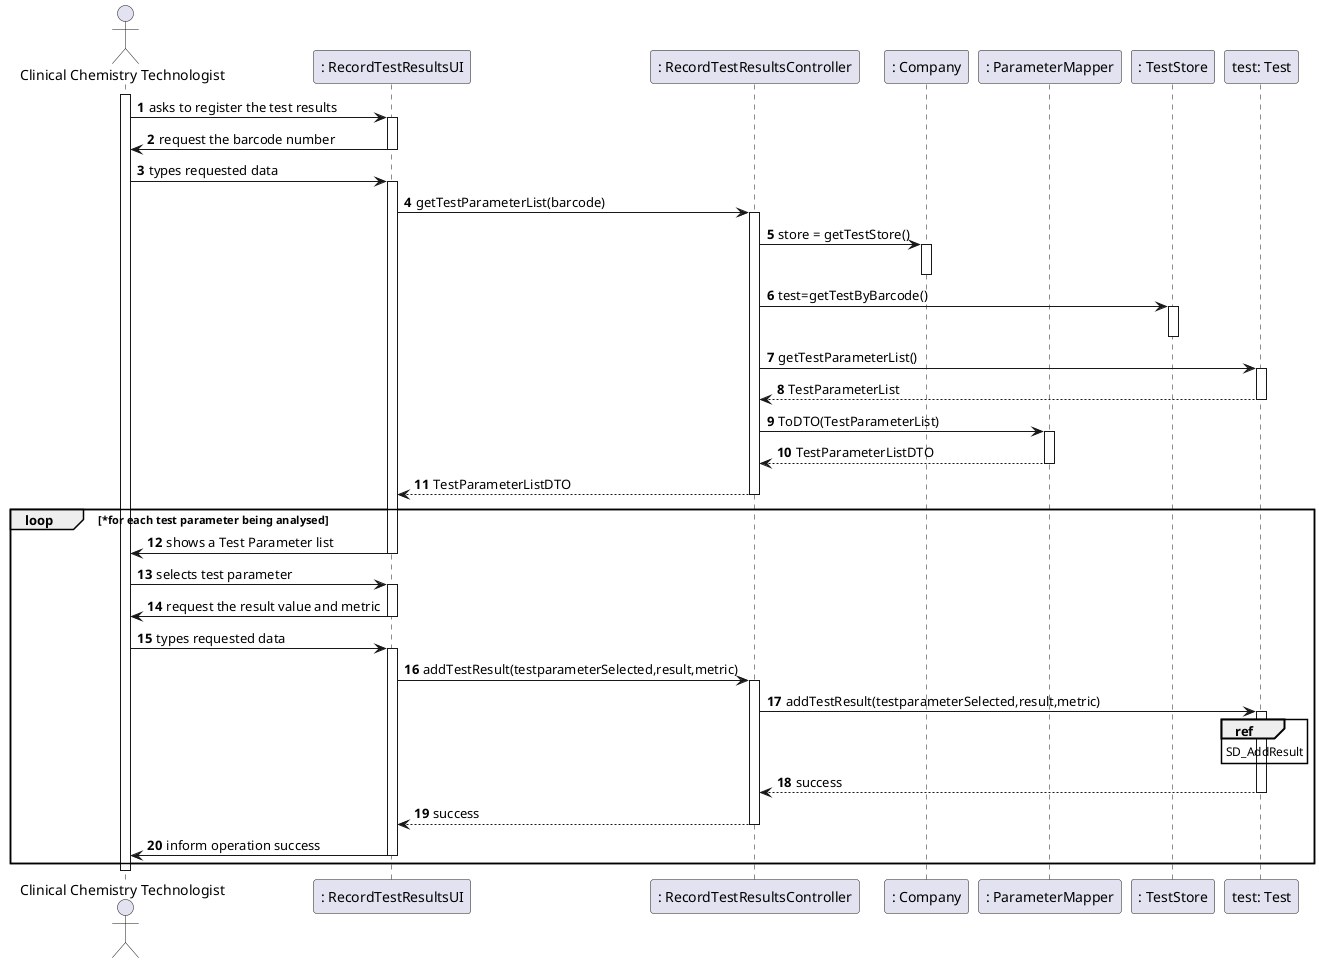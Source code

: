 @startuml
autonumber
'hide footbox
actor "Clinical Chemistry Technologist" as CCT

participant ": RecordTestResultsUI" as UI
participant ": RecordTestResultsController" as CTRL
participant ": Company" as Comp
participant ": ParameterMapper" as PMapper
participant ": TestStore" as TStore
participant "test: Test" as Test

activate CCT
CCT -> UI : asks to register the test results
activate UI
UI -> CCT : request the barcode number
deactivate UI
CCT -> UI : types requested data
activate UI
UI -> CTRL : getTestParameterList(barcode)
activate CTRL
CTRL -> Comp : store = getTestStore()
activate Comp
deactivate Comp
CTRL -> TStore : test=getTestByBarcode()
activate TStore
deactivate TStore
CTRL -> Test : getTestParameterList()
activate Test
Test --> CTRL : TestParameterList
deactivate Test
CTRL -> PMapper : ToDTO(TestParameterList)
activate PMapper
PMapper --> CTRL : TestParameterListDTO
deactivate PMapper


CTRL --> UI : TestParameterListDTO
deactivate CTRL
loop *for each test parameter being analysed
UI -> CCT : shows a Test Parameter list
deactivate UI
CCT -> UI : selects test parameter
activate UI
UI -> CCT : request the result value and metric
deactivate UI
CCT -> UI : types requested data
activate UI
UI -> CTRL : addTestResult(testparameterSelected,result,metric)
activate CTRL
CTRL -> Test : addTestResult(testparameterSelected,result,metric)
activate Test
ref over Test
SD_AddResult
end ref
Test --> CTRL : success
deactivate Test

CTRL --> UI : success
deactivate CTRL
UI -> CCT :  inform operation success
deactivate UI
end





deactivate CCT
@enduml